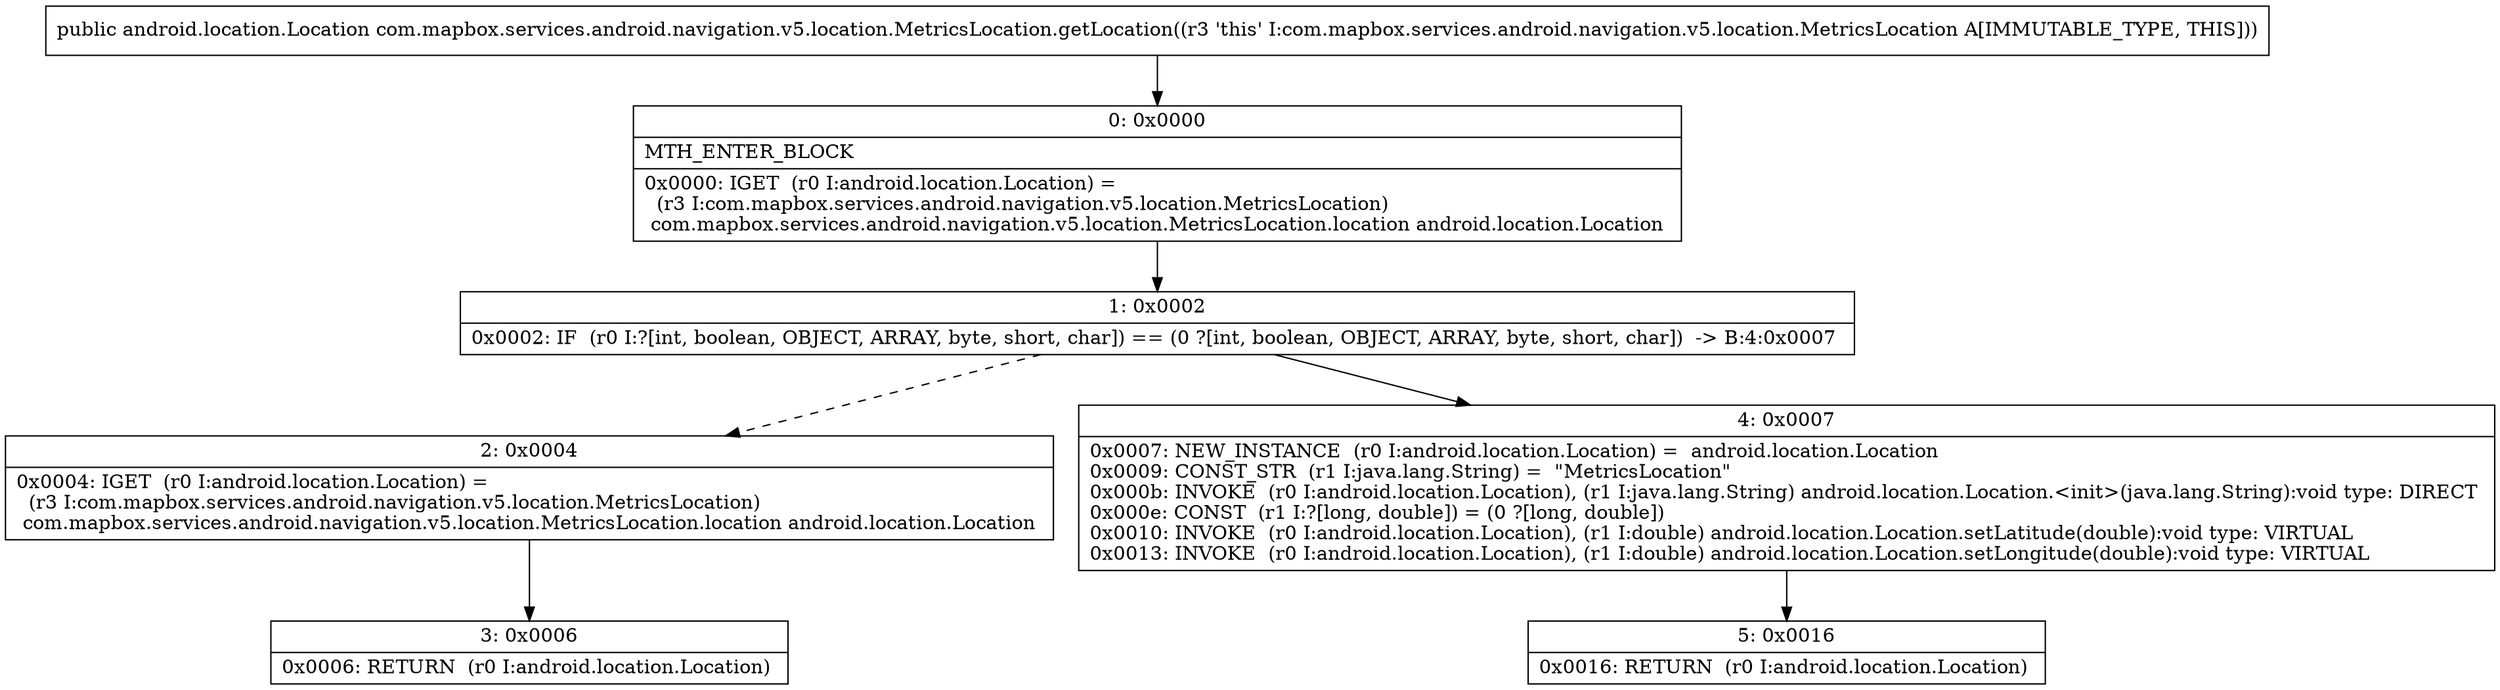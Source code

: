 digraph "CFG forcom.mapbox.services.android.navigation.v5.location.MetricsLocation.getLocation()Landroid\/location\/Location;" {
Node_0 [shape=record,label="{0\:\ 0x0000|MTH_ENTER_BLOCK\l|0x0000: IGET  (r0 I:android.location.Location) = \l  (r3 I:com.mapbox.services.android.navigation.v5.location.MetricsLocation)\l com.mapbox.services.android.navigation.v5.location.MetricsLocation.location android.location.Location \l}"];
Node_1 [shape=record,label="{1\:\ 0x0002|0x0002: IF  (r0 I:?[int, boolean, OBJECT, ARRAY, byte, short, char]) == (0 ?[int, boolean, OBJECT, ARRAY, byte, short, char])  \-\> B:4:0x0007 \l}"];
Node_2 [shape=record,label="{2\:\ 0x0004|0x0004: IGET  (r0 I:android.location.Location) = \l  (r3 I:com.mapbox.services.android.navigation.v5.location.MetricsLocation)\l com.mapbox.services.android.navigation.v5.location.MetricsLocation.location android.location.Location \l}"];
Node_3 [shape=record,label="{3\:\ 0x0006|0x0006: RETURN  (r0 I:android.location.Location) \l}"];
Node_4 [shape=record,label="{4\:\ 0x0007|0x0007: NEW_INSTANCE  (r0 I:android.location.Location) =  android.location.Location \l0x0009: CONST_STR  (r1 I:java.lang.String) =  \"MetricsLocation\" \l0x000b: INVOKE  (r0 I:android.location.Location), (r1 I:java.lang.String) android.location.Location.\<init\>(java.lang.String):void type: DIRECT \l0x000e: CONST  (r1 I:?[long, double]) = (0 ?[long, double]) \l0x0010: INVOKE  (r0 I:android.location.Location), (r1 I:double) android.location.Location.setLatitude(double):void type: VIRTUAL \l0x0013: INVOKE  (r0 I:android.location.Location), (r1 I:double) android.location.Location.setLongitude(double):void type: VIRTUAL \l}"];
Node_5 [shape=record,label="{5\:\ 0x0016|0x0016: RETURN  (r0 I:android.location.Location) \l}"];
MethodNode[shape=record,label="{public android.location.Location com.mapbox.services.android.navigation.v5.location.MetricsLocation.getLocation((r3 'this' I:com.mapbox.services.android.navigation.v5.location.MetricsLocation A[IMMUTABLE_TYPE, THIS])) }"];
MethodNode -> Node_0;
Node_0 -> Node_1;
Node_1 -> Node_2[style=dashed];
Node_1 -> Node_4;
Node_2 -> Node_3;
Node_4 -> Node_5;
}

